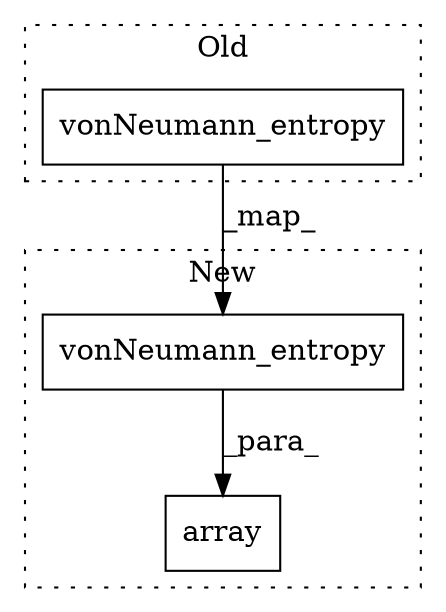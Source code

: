 digraph G {
subgraph cluster0 {
1 [label="vonNeumann_entropy" a="32" s="466,488" l="19,1" shape="box"];
label = "Old";
style="dotted";
}
subgraph cluster1 {
2 [label="vonNeumann_entropy" a="32" s="488,510" l="19,1" shape="box"];
3 [label="array" a="32" s="482,511" l="6,1" shape="box"];
label = "New";
style="dotted";
}
1 -> 2 [label="_map_"];
2 -> 3 [label="_para_"];
}